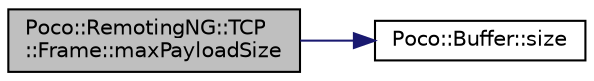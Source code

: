digraph "Poco::RemotingNG::TCP::Frame::maxPayloadSize"
{
 // LATEX_PDF_SIZE
  edge [fontname="Helvetica",fontsize="10",labelfontname="Helvetica",labelfontsize="10"];
  node [fontname="Helvetica",fontsize="10",shape=record];
  rankdir="LR";
  Node1 [label="Poco::RemotingNG::TCP\l::Frame::maxPayloadSize",height=0.2,width=0.4,color="black", fillcolor="grey75", style="filled", fontcolor="black",tooltip="Returns the buffer size."];
  Node1 -> Node2 [color="midnightblue",fontsize="10",style="solid",fontname="Helvetica"];
  Node2 [label="Poco::Buffer::size",height=0.2,width=0.4,color="black", fillcolor="white", style="filled",URL="$classPoco_1_1Buffer.html#aa4f0e083d588549daca41e7012798b3f",tooltip="Returns the used size of the buffer in elements."];
}
